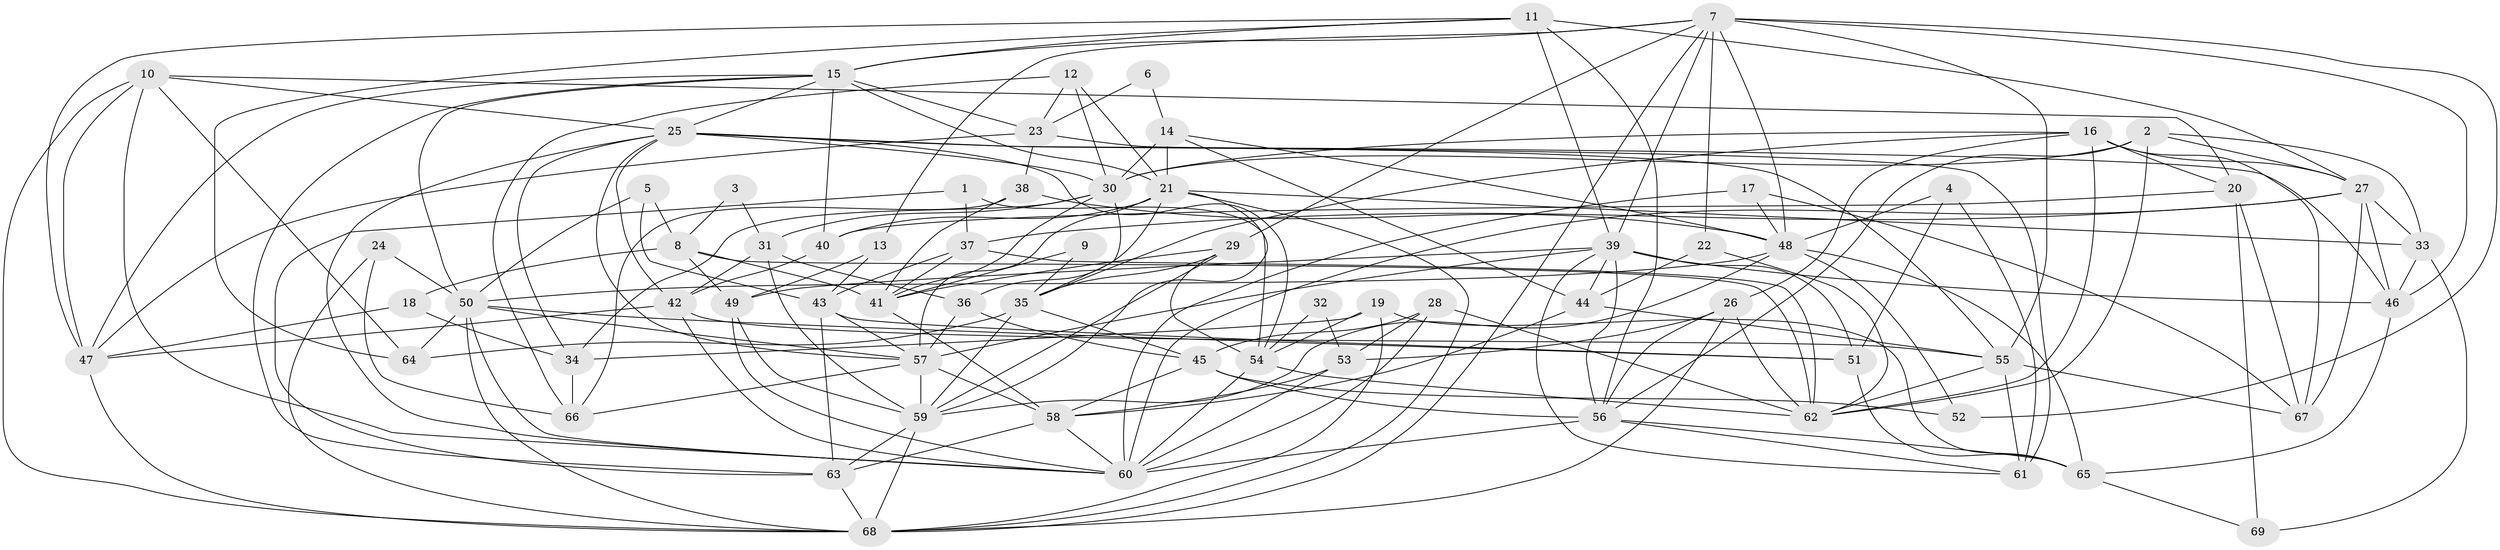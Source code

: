 // original degree distribution, {3: 0.291970802919708, 4: 0.27007299270072993, 6: 0.08029197080291971, 5: 0.17518248175182483, 2: 0.12408759124087591, 7: 0.0364963503649635, 8: 0.014598540145985401, 9: 0.0072992700729927005}
// Generated by graph-tools (version 1.1) at 2025/26/03/09/25 03:26:17]
// undirected, 69 vertices, 197 edges
graph export_dot {
graph [start="1"]
  node [color=gray90,style=filled];
  1;
  2;
  3;
  4;
  5;
  6;
  7;
  8;
  9;
  10;
  11;
  12;
  13;
  14;
  15;
  16;
  17;
  18;
  19;
  20;
  21;
  22;
  23;
  24;
  25;
  26;
  27;
  28;
  29;
  30;
  31;
  32;
  33;
  34;
  35;
  36;
  37;
  38;
  39;
  40;
  41;
  42;
  43;
  44;
  45;
  46;
  47;
  48;
  49;
  50;
  51;
  52;
  53;
  54;
  55;
  56;
  57;
  58;
  59;
  60;
  61;
  62;
  63;
  64;
  65;
  66;
  67;
  68;
  69;
  1 -- 37 [weight=1.0];
  1 -- 54 [weight=1.0];
  1 -- 63 [weight=1.0];
  2 -- 27 [weight=1.0];
  2 -- 30 [weight=1.0];
  2 -- 33 [weight=1.0];
  2 -- 56 [weight=1.0];
  2 -- 62 [weight=1.0];
  3 -- 8 [weight=1.0];
  3 -- 31 [weight=1.0];
  4 -- 48 [weight=1.0];
  4 -- 51 [weight=1.0];
  4 -- 61 [weight=2.0];
  5 -- 8 [weight=1.0];
  5 -- 43 [weight=1.0];
  5 -- 50 [weight=1.0];
  6 -- 14 [weight=1.0];
  6 -- 23 [weight=1.0];
  7 -- 13 [weight=1.0];
  7 -- 15 [weight=1.0];
  7 -- 22 [weight=1.0];
  7 -- 29 [weight=1.0];
  7 -- 39 [weight=1.0];
  7 -- 46 [weight=1.0];
  7 -- 48 [weight=2.0];
  7 -- 52 [weight=1.0];
  7 -- 55 [weight=1.0];
  7 -- 68 [weight=1.0];
  8 -- 18 [weight=1.0];
  8 -- 41 [weight=1.0];
  8 -- 49 [weight=1.0];
  8 -- 62 [weight=1.0];
  9 -- 35 [weight=1.0];
  9 -- 41 [weight=1.0];
  10 -- 20 [weight=1.0];
  10 -- 25 [weight=1.0];
  10 -- 47 [weight=1.0];
  10 -- 60 [weight=1.0];
  10 -- 64 [weight=1.0];
  10 -- 68 [weight=1.0];
  11 -- 15 [weight=1.0];
  11 -- 27 [weight=1.0];
  11 -- 39 [weight=1.0];
  11 -- 47 [weight=1.0];
  11 -- 56 [weight=2.0];
  11 -- 64 [weight=1.0];
  12 -- 21 [weight=1.0];
  12 -- 23 [weight=1.0];
  12 -- 30 [weight=1.0];
  12 -- 66 [weight=1.0];
  13 -- 43 [weight=1.0];
  13 -- 49 [weight=1.0];
  14 -- 21 [weight=1.0];
  14 -- 30 [weight=1.0];
  14 -- 44 [weight=1.0];
  14 -- 48 [weight=1.0];
  15 -- 21 [weight=2.0];
  15 -- 23 [weight=1.0];
  15 -- 25 [weight=1.0];
  15 -- 40 [weight=1.0];
  15 -- 47 [weight=1.0];
  15 -- 50 [weight=1.0];
  15 -- 63 [weight=1.0];
  16 -- 20 [weight=1.0];
  16 -- 26 [weight=1.0];
  16 -- 27 [weight=1.0];
  16 -- 30 [weight=1.0];
  16 -- 35 [weight=1.0];
  16 -- 62 [weight=1.0];
  16 -- 67 [weight=1.0];
  17 -- 48 [weight=1.0];
  17 -- 60 [weight=2.0];
  17 -- 67 [weight=1.0];
  18 -- 34 [weight=1.0];
  18 -- 47 [weight=1.0];
  19 -- 34 [weight=1.0];
  19 -- 54 [weight=1.0];
  19 -- 65 [weight=1.0];
  19 -- 68 [weight=1.0];
  20 -- 40 [weight=1.0];
  20 -- 67 [weight=1.0];
  20 -- 69 [weight=1.0];
  21 -- 33 [weight=1.0];
  21 -- 36 [weight=1.0];
  21 -- 40 [weight=1.0];
  21 -- 57 [weight=1.0];
  21 -- 59 [weight=1.0];
  21 -- 68 [weight=1.0];
  22 -- 44 [weight=1.0];
  22 -- 62 [weight=1.0];
  23 -- 38 [weight=1.0];
  23 -- 47 [weight=1.0];
  23 -- 61 [weight=1.0];
  24 -- 50 [weight=1.0];
  24 -- 66 [weight=1.0];
  24 -- 68 [weight=1.0];
  25 -- 30 [weight=1.0];
  25 -- 34 [weight=1.0];
  25 -- 42 [weight=1.0];
  25 -- 46 [weight=1.0];
  25 -- 54 [weight=1.0];
  25 -- 55 [weight=1.0];
  25 -- 57 [weight=1.0];
  25 -- 60 [weight=1.0];
  26 -- 53 [weight=1.0];
  26 -- 56 [weight=1.0];
  26 -- 62 [weight=1.0];
  26 -- 68 [weight=1.0];
  27 -- 33 [weight=1.0];
  27 -- 37 [weight=1.0];
  27 -- 46 [weight=1.0];
  27 -- 60 [weight=1.0];
  27 -- 67 [weight=1.0];
  28 -- 45 [weight=1.0];
  28 -- 53 [weight=1.0];
  28 -- 60 [weight=1.0];
  28 -- 62 [weight=1.0];
  29 -- 35 [weight=1.0];
  29 -- 41 [weight=1.0];
  29 -- 54 [weight=1.0];
  29 -- 59 [weight=1.0];
  30 -- 31 [weight=1.0];
  30 -- 34 [weight=1.0];
  30 -- 35 [weight=1.0];
  30 -- 41 [weight=1.0];
  31 -- 36 [weight=1.0];
  31 -- 42 [weight=1.0];
  31 -- 59 [weight=1.0];
  32 -- 53 [weight=1.0];
  32 -- 54 [weight=1.0];
  33 -- 46 [weight=1.0];
  33 -- 69 [weight=1.0];
  34 -- 66 [weight=1.0];
  35 -- 45 [weight=1.0];
  35 -- 59 [weight=1.0];
  35 -- 64 [weight=2.0];
  36 -- 45 [weight=1.0];
  36 -- 57 [weight=1.0];
  37 -- 41 [weight=1.0];
  37 -- 43 [weight=1.0];
  37 -- 62 [weight=1.0];
  38 -- 41 [weight=1.0];
  38 -- 48 [weight=1.0];
  38 -- 66 [weight=1.0];
  39 -- 44 [weight=1.0];
  39 -- 46 [weight=1.0];
  39 -- 49 [weight=1.0];
  39 -- 51 [weight=1.0];
  39 -- 56 [weight=1.0];
  39 -- 57 [weight=1.0];
  39 -- 61 [weight=1.0];
  40 -- 42 [weight=1.0];
  41 -- 58 [weight=1.0];
  42 -- 47 [weight=1.0];
  42 -- 55 [weight=1.0];
  42 -- 60 [weight=1.0];
  43 -- 51 [weight=1.0];
  43 -- 57 [weight=1.0];
  43 -- 63 [weight=1.0];
  44 -- 55 [weight=1.0];
  44 -- 58 [weight=1.0];
  45 -- 52 [weight=1.0];
  45 -- 56 [weight=1.0];
  45 -- 58 [weight=1.0];
  46 -- 65 [weight=1.0];
  47 -- 68 [weight=1.0];
  48 -- 50 [weight=1.0];
  48 -- 52 [weight=1.0];
  48 -- 59 [weight=1.0];
  48 -- 65 [weight=1.0];
  49 -- 59 [weight=1.0];
  49 -- 60 [weight=1.0];
  50 -- 51 [weight=1.0];
  50 -- 57 [weight=1.0];
  50 -- 60 [weight=1.0];
  50 -- 64 [weight=1.0];
  50 -- 68 [weight=1.0];
  51 -- 65 [weight=1.0];
  53 -- 58 [weight=1.0];
  53 -- 60 [weight=1.0];
  54 -- 60 [weight=1.0];
  54 -- 62 [weight=1.0];
  55 -- 61 [weight=1.0];
  55 -- 62 [weight=1.0];
  55 -- 67 [weight=1.0];
  56 -- 60 [weight=1.0];
  56 -- 61 [weight=1.0];
  56 -- 65 [weight=1.0];
  57 -- 58 [weight=2.0];
  57 -- 59 [weight=1.0];
  57 -- 66 [weight=1.0];
  58 -- 60 [weight=1.0];
  58 -- 63 [weight=1.0];
  59 -- 63 [weight=1.0];
  59 -- 68 [weight=1.0];
  63 -- 68 [weight=1.0];
  65 -- 69 [weight=1.0];
}
